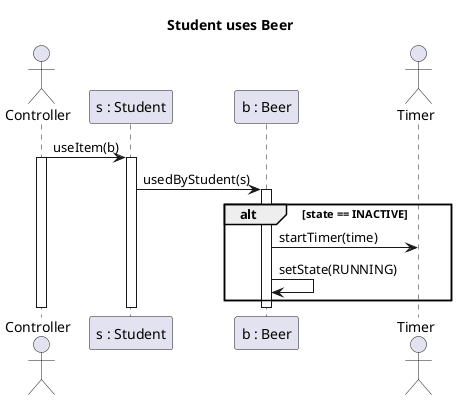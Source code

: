 @startuml Student uses Beer
title Student uses Beer

actor Controller as C
participant "s : Student" as s
participant "b : Beer" as b
actor Timer as t

C -> s : useItem(b)
Activate C
Activate s
s -> b : usedByStudent(s)
Activate b
alt state == INACTIVE
b -> t : startTimer(time)
b -> b : setState(RUNNING)


end
Deactivate b
Deactivate s
Deactivate C

@enduml